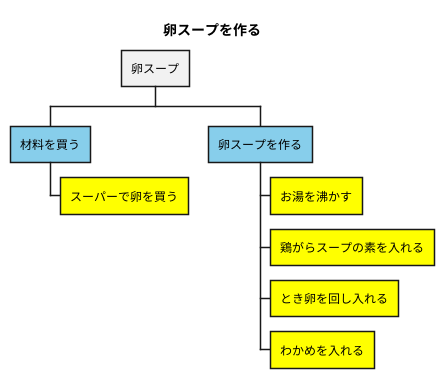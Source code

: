 @startwbs スープ
title 卵スープを作る
* 卵スープ
**[#SkyBlue] 材料を買う
***[#Yellow] スーパーで卵を買う
**[#SkyBlue] 卵スープを作る
***[#Yellow] お湯を沸かす
***[#Yellow] 鶏がらスープの素を入れる
***[#Yellow] とき卵を回し入れる
***[#Yellow] わかめを入れる


@endwbs